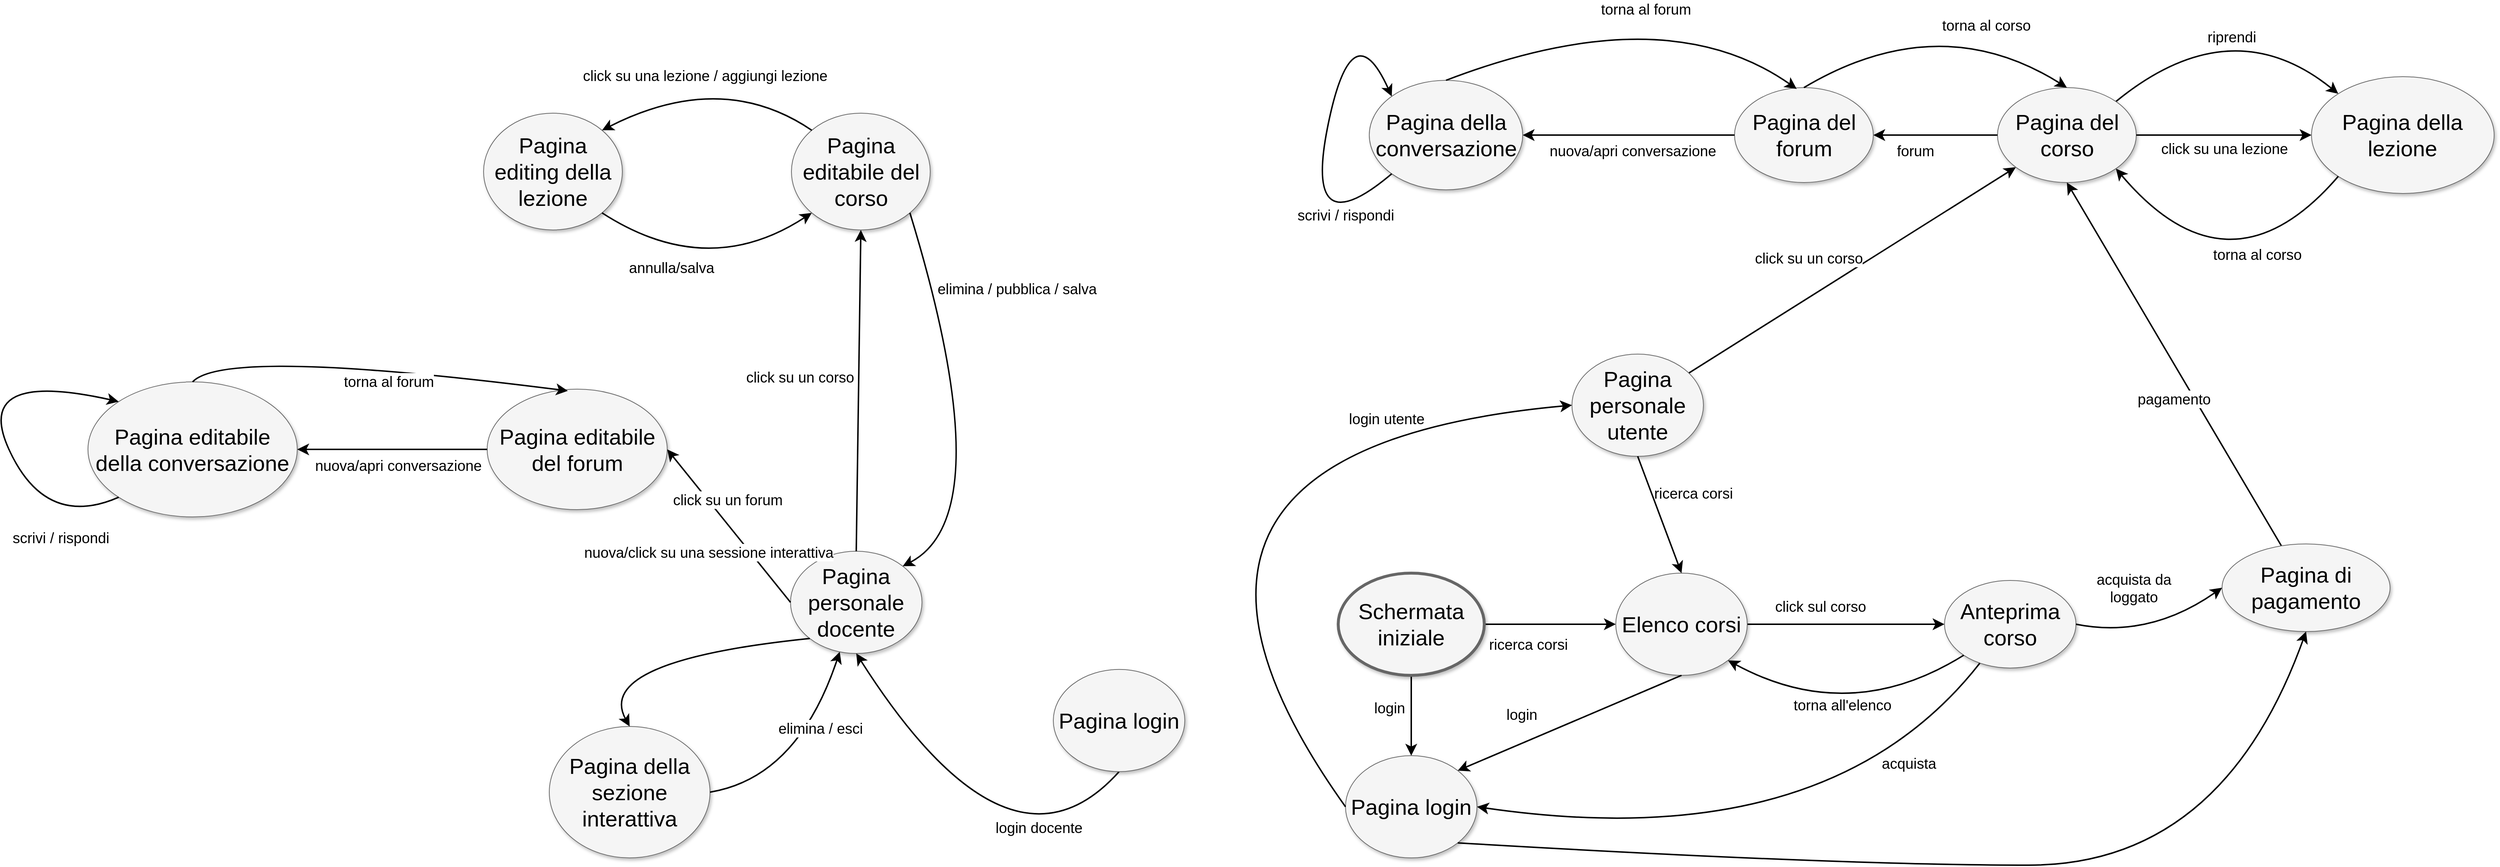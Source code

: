 <mxfile version="15.7.3" type="github">
  <diagram name="Page-1" id="ff44883e-f642-bcb2-894b-16b3d25a3f0b">
    <mxGraphModel dx="4309.5" dy="1148" grid="1" gridSize="10" guides="1" tooltips="1" connect="1" arrows="1" fold="1" page="1" pageScale="1.5" pageWidth="1169" pageHeight="826" background="none" math="0" shadow="0">
      <root>
        <mxCell id="0" style=";html=1;" />
        <mxCell id="1" style=";html=1;" parent="0" />
        <mxCell id="f0bcc99304e6f5a-9" style="edgeStyle=none;curved=1;html=1;startSize=10;endArrow=classic;endFill=1;endSize=10;strokeColor=#000000;strokeWidth=2;fontSize=12;entryX=0.5;entryY=0;entryDx=0;entryDy=0;" parent="1" source="f0bcc99304e6f5a-1" target="XKLOmq4zOArzT65DI4HL-18" edge="1">
          <mxGeometry relative="1" as="geometry">
            <mxPoint x="250" y="1050" as="targetPoint" />
          </mxGeometry>
        </mxCell>
        <mxCell id="f0bcc99304e6f5a-18" value="login" style="text;html=1;resizable=0;points=[];align=center;verticalAlign=middle;labelBackgroundColor=none;fontSize=20;" parent="f0bcc99304e6f5a-9" vertex="1" connectable="0">
          <mxGeometry x="0.255" y="-5" relative="1" as="geometry">
            <mxPoint x="-25" y="-25" as="offset" />
          </mxGeometry>
        </mxCell>
        <mxCell id="f0bcc99304e6f5a-16" style="edgeStyle=none;curved=1;html=1;startSize=10;endFill=1;endSize=10;strokeWidth=2;fontSize=12;" parent="1" source="f0bcc99304e6f5a-1" target="f0bcc99304e6f5a-3" edge="1">
          <mxGeometry relative="1" as="geometry" />
        </mxCell>
        <mxCell id="f0bcc99304e6f5a-19" value="ricerca corsi" style="text;html=1;resizable=0;points=[];align=center;verticalAlign=middle;labelBackgroundColor=#ffffff;fontSize=20;" parent="f0bcc99304e6f5a-16" vertex="1" connectable="0">
          <mxGeometry x="-0.074" y="-2" relative="1" as="geometry">
            <mxPoint x="-24" y="25" as="offset" />
          </mxGeometry>
        </mxCell>
        <mxCell id="f0bcc99304e6f5a-1" value="Schermata iniziale" style="ellipse;whiteSpace=wrap;html=1;rounded=0;shadow=1;strokeColor=#666666;strokeWidth=4;fontSize=30;align=center;fillColor=#f5f5f5;" parent="1" vertex="1">
          <mxGeometry x="150" y="810" width="200" height="140" as="geometry" />
        </mxCell>
        <mxCell id="f0bcc99304e6f5a-10" style="edgeStyle=none;curved=1;html=1;startSize=10;endFill=1;endSize=10;strokeWidth=2;fontSize=12;entryX=0.5;entryY=1;entryDx=0;entryDy=0;" parent="1" source="f0bcc99304e6f5a-6" target="f0bcc99304e6f5a-5" edge="1">
          <mxGeometry relative="1" as="geometry" />
        </mxCell>
        <mxCell id="f0bcc99304e6f5a-20" value="pagamento" style="text;html=1;resizable=0;points=[];align=center;verticalAlign=middle;labelBackgroundColor=#ffffff;fontSize=20;" parent="f0bcc99304e6f5a-10" vertex="1" connectable="0">
          <mxGeometry x="0.154" relative="1" as="geometry">
            <mxPoint x="22" y="85" as="offset" />
          </mxGeometry>
        </mxCell>
        <mxCell id="f0bcc99304e6f5a-11" style="edgeStyle=none;curved=1;html=1;startSize=10;endFill=1;endSize=10;strokeWidth=2;fontSize=12;" parent="1" source="f0bcc99304e6f5a-2" target="f0bcc99304e6f5a-5" edge="1">
          <mxGeometry relative="1" as="geometry" />
        </mxCell>
        <mxCell id="f0bcc99304e6f5a-24" value="click su un corso" style="text;html=1;resizable=0;points=[];align=center;verticalAlign=middle;labelBackgroundColor=#ffffff;fontSize=20;" parent="f0bcc99304e6f5a-11" vertex="1" connectable="0">
          <mxGeometry x="0.167" y="-3" relative="1" as="geometry">
            <mxPoint x="-99" y="4" as="offset" />
          </mxGeometry>
        </mxCell>
        <mxCell id="f0bcc99304e6f5a-2" value="&lt;div&gt;Pagina personale&lt;/div&gt;&lt;div&gt;utente&lt;br&gt;&lt;/div&gt;" style="ellipse;whiteSpace=wrap;html=1;rounded=0;shadow=1;strokeColor=#666666;strokeWidth=1;fontSize=30;align=center;fillColor=#f5f5f5;" parent="1" vertex="1">
          <mxGeometry x="470" y="510" width="180" height="140" as="geometry" />
        </mxCell>
        <mxCell id="f0bcc99304e6f5a-17" style="edgeStyle=none;curved=1;html=1;startSize=10;endFill=1;endSize=10;strokeWidth=2;fontSize=12;" parent="1" source="f0bcc99304e6f5a-3" target="f0bcc99304e6f5a-4" edge="1">
          <mxGeometry relative="1" as="geometry" />
        </mxCell>
        <mxCell id="f0bcc99304e6f5a-27" value="click sul corso" style="text;html=1;resizable=0;points=[];align=center;verticalAlign=middle;labelBackgroundColor=#ffffff;fontSize=20;" parent="f0bcc99304e6f5a-17" vertex="1" connectable="0">
          <mxGeometry x="-0.132" y="-6" relative="1" as="geometry">
            <mxPoint x="-17" y="-31" as="offset" />
          </mxGeometry>
        </mxCell>
        <mxCell id="f0bcc99304e6f5a-3" value="Elenco corsi" style="ellipse;whiteSpace=wrap;html=1;rounded=0;shadow=1;strokeColor=#666666;strokeWidth=1;fontSize=30;align=center;fillColor=#f5f5f5;" parent="1" vertex="1">
          <mxGeometry x="530" y="810" width="180" height="140" as="geometry" />
        </mxCell>
        <mxCell id="f0bcc99304e6f5a-4" value="Anteprima corso" style="ellipse;whiteSpace=wrap;html=1;rounded=0;shadow=1;strokeColor=#666666;strokeWidth=1;fontSize=30;align=center;fillColor=#f5f5f5;" parent="1" vertex="1">
          <mxGeometry x="980" y="820" width="180" height="120" as="geometry" />
        </mxCell>
        <mxCell id="f0bcc99304e6f5a-12" style="edgeStyle=none;curved=1;html=1;startSize=10;endFill=1;endSize=10;strokeWidth=2;fontSize=12;entryX=0;entryY=0;entryDx=0;entryDy=0;exitX=1;exitY=0;exitDx=0;exitDy=0;" parent="1" source="f0bcc99304e6f5a-5" target="XKLOmq4zOArzT65DI4HL-6" edge="1">
          <mxGeometry relative="1" as="geometry">
            <mxPoint x="1512.47" y="210" as="targetPoint" />
            <Array as="points">
              <mxPoint x="1372.47" y="35" />
            </Array>
          </mxGeometry>
        </mxCell>
        <mxCell id="f0bcc99304e6f5a-25" value="riprendi" style="text;html=1;resizable=0;points=[];align=center;verticalAlign=middle;labelBackgroundColor=#ffffff;fontSize=20;" parent="f0bcc99304e6f5a-12" vertex="1" connectable="0">
          <mxGeometry x="-0.073" y="-5" relative="1" as="geometry">
            <mxPoint x="14" y="22" as="offset" />
          </mxGeometry>
        </mxCell>
        <mxCell id="f0bcc99304e6f5a-5" value="Pagina del corso" style="ellipse;whiteSpace=wrap;html=1;rounded=0;shadow=1;strokeColor=#666666;strokeWidth=1;fontSize=30;align=center;fillColor=#f5f5f5;" parent="1" vertex="1">
          <mxGeometry x="1052.56" y="145" width="190" height="130" as="geometry" />
        </mxCell>
        <mxCell id="f0bcc99304e6f5a-14" style="edgeStyle=none;curved=1;html=1;startSize=10;endFill=1;endSize=10;strokeWidth=2;fontSize=12;entryX=1;entryY=0.5;entryDx=0;entryDy=0;" parent="1" source="f0bcc99304e6f5a-4" target="XKLOmq4zOArzT65DI4HL-18" edge="1">
          <mxGeometry relative="1" as="geometry">
            <Array as="points">
              <mxPoint x="820" y="1200" />
            </Array>
          </mxGeometry>
        </mxCell>
        <mxCell id="f0bcc99304e6f5a-22" value="acquista" style="text;html=1;resizable=0;points=[];align=center;verticalAlign=middle;labelBackgroundColor=#ffffff;fontSize=20;" parent="f0bcc99304e6f5a-14" vertex="1" connectable="0">
          <mxGeometry x="-0.349" y="-1" relative="1" as="geometry">
            <mxPoint x="68" y="-74" as="offset" />
          </mxGeometry>
        </mxCell>
        <mxCell id="f0bcc99304e6f5a-6" value="Pagina di pagamento" style="ellipse;whiteSpace=wrap;html=1;rounded=0;shadow=1;strokeColor=#666666;strokeWidth=1;fontSize=30;align=center;fillColor=#f5f5f5;" parent="1" vertex="1">
          <mxGeometry x="1360" y="770" width="230" height="120" as="geometry" />
        </mxCell>
        <mxCell id="XKLOmq4zOArzT65DI4HL-4" style="edgeStyle=none;curved=1;html=1;startSize=10;endFill=1;endSize=10;strokeWidth=2;fontSize=12;exitX=1;exitY=0.5;exitDx=0;exitDy=0;entryX=0;entryY=0.5;entryDx=0;entryDy=0;" parent="1" source="f0bcc99304e6f5a-5" target="XKLOmq4zOArzT65DI4HL-6" edge="1">
          <mxGeometry relative="1" as="geometry">
            <mxPoint x="1132.47" y="370" as="sourcePoint" />
            <mxPoint x="1362.47" y="525" as="targetPoint" />
          </mxGeometry>
        </mxCell>
        <mxCell id="XKLOmq4zOArzT65DI4HL-5" value="click su una lezione" style="text;html=1;resizable=0;points=[];align=center;verticalAlign=middle;labelBackgroundColor=#ffffff;fontSize=20;" parent="XKLOmq4zOArzT65DI4HL-4" vertex="1" connectable="0">
          <mxGeometry x="-0.073" y="-5" relative="1" as="geometry">
            <mxPoint x="9" y="13" as="offset" />
          </mxGeometry>
        </mxCell>
        <mxCell id="XKLOmq4zOArzT65DI4HL-7" style="edgeStyle=none;curved=1;html=1;startSize=10;endFill=1;endSize=10;strokeWidth=2;fontSize=12;exitX=0.5;exitY=1;exitDx=0;exitDy=0;entryX=0.5;entryY=0;entryDx=0;entryDy=0;" parent="1" source="f0bcc99304e6f5a-2" target="f0bcc99304e6f5a-3" edge="1">
          <mxGeometry relative="1" as="geometry">
            <mxPoint x="856.291" y="636.82" as="sourcePoint" />
            <mxPoint x="1176.189" y="785.669" as="targetPoint" />
          </mxGeometry>
        </mxCell>
        <mxCell id="XKLOmq4zOArzT65DI4HL-6" value="Pagina della lezione" style="ellipse;whiteSpace=wrap;html=1;rounded=0;shadow=1;strokeColor=#666666;strokeWidth=1;fontSize=30;align=center;fillColor=#f5f5f5;" parent="1" vertex="1">
          <mxGeometry x="1482.47" y="130" width="250" height="160" as="geometry" />
        </mxCell>
        <mxCell id="XKLOmq4zOArzT65DI4HL-10" value="ricerca corsi" style="text;html=1;resizable=0;points=[];align=center;verticalAlign=middle;labelBackgroundColor=none;fontSize=20;rotation=0;" parent="1" vertex="1" connectable="0">
          <mxGeometry x="649.996" y="710.002" as="geometry">
            <mxPoint x="-14" y="-10" as="offset" />
          </mxGeometry>
        </mxCell>
        <mxCell id="XKLOmq4zOArzT65DI4HL-13" style="edgeStyle=none;curved=1;html=1;startSize=10;endFill=1;endSize=10;strokeWidth=2;fontSize=12;exitX=0;exitY=1;exitDx=0;exitDy=0;entryX=1;entryY=1;entryDx=0;entryDy=0;" parent="1" source="XKLOmq4zOArzT65DI4HL-6" target="f0bcc99304e6f5a-5" edge="1">
          <mxGeometry relative="1" as="geometry">
            <mxPoint x="882.203" y="280.881" as="sourcePoint" />
            <mxPoint x="956.775" y="373.27" as="targetPoint" />
            <Array as="points">
              <mxPoint x="1370" y="440" />
            </Array>
          </mxGeometry>
        </mxCell>
        <mxCell id="XKLOmq4zOArzT65DI4HL-14" value="torna al corso" style="text;html=1;resizable=0;points=[];align=center;verticalAlign=middle;labelBackgroundColor=#ffffff;fontSize=20;" parent="XKLOmq4zOArzT65DI4HL-13" vertex="1" connectable="0">
          <mxGeometry x="-0.073" y="-5" relative="1" as="geometry">
            <mxPoint x="34" y="-55" as="offset" />
          </mxGeometry>
        </mxCell>
        <mxCell id="XKLOmq4zOArzT65DI4HL-16" style="edgeStyle=none;curved=1;html=1;startSize=10;endFill=1;endSize=10;strokeWidth=2;fontSize=12;exitX=0;exitY=1;exitDx=0;exitDy=0;entryX=1;entryY=1;entryDx=0;entryDy=0;" parent="1" source="f0bcc99304e6f5a-4" target="f0bcc99304e6f5a-3" edge="1">
          <mxGeometry relative="1" as="geometry">
            <mxPoint x="720.0" y="890" as="sourcePoint" />
            <mxPoint x="990.0" y="890" as="targetPoint" />
            <Array as="points">
              <mxPoint x="850" y="1020" />
            </Array>
          </mxGeometry>
        </mxCell>
        <mxCell id="XKLOmq4zOArzT65DI4HL-17" value="torna all&#39;elenco" style="text;html=1;resizable=0;points=[];align=center;verticalAlign=middle;labelBackgroundColor=#ffffff;fontSize=20;" parent="XKLOmq4zOArzT65DI4HL-16" vertex="1" connectable="0">
          <mxGeometry x="-0.132" y="-6" relative="1" as="geometry">
            <mxPoint x="-26" y="-13" as="offset" />
          </mxGeometry>
        </mxCell>
        <mxCell id="XKLOmq4zOArzT65DI4HL-18" value="Pagina login" style="ellipse;whiteSpace=wrap;html=1;rounded=0;shadow=1;strokeColor=#666666;strokeWidth=1;fontSize=30;align=center;fillColor=#f5f5f5;" parent="1" vertex="1">
          <mxGeometry x="160" y="1060" width="180" height="140" as="geometry" />
        </mxCell>
        <mxCell id="XKLOmq4zOArzT65DI4HL-21" style="edgeStyle=none;curved=1;html=1;startSize=10;endArrow=classic;endFill=1;endSize=10;strokeColor=#000000;strokeWidth=2;fontSize=12;entryX=0;entryY=0.5;entryDx=0;entryDy=0;exitX=0;exitY=0.5;exitDx=0;exitDy=0;" parent="1" source="XKLOmq4zOArzT65DI4HL-18" target="f0bcc99304e6f5a-2" edge="1">
          <mxGeometry relative="1" as="geometry">
            <mxPoint x="260" y="960" as="sourcePoint" />
            <mxPoint x="260" y="1070" as="targetPoint" />
            <Array as="points">
              <mxPoint x="-190" y="640" />
            </Array>
          </mxGeometry>
        </mxCell>
        <mxCell id="XKLOmq4zOArzT65DI4HL-23" style="edgeStyle=none;curved=1;html=1;startSize=10;endFill=1;endSize=10;strokeWidth=2;fontSize=12;entryX=0.5;entryY=1;entryDx=0;entryDy=0;exitX=1;exitY=1;exitDx=0;exitDy=0;" parent="1" source="XKLOmq4zOArzT65DI4HL-18" target="f0bcc99304e6f5a-6" edge="1">
          <mxGeometry relative="1" as="geometry">
            <mxPoint x="350.0" y="1140" as="sourcePoint" />
            <mxPoint x="1038.426" y="943.215" as="targetPoint" />
            <Array as="points">
              <mxPoint x="830" y="1210" />
              <mxPoint x="1360" y="1210" />
            </Array>
          </mxGeometry>
        </mxCell>
        <mxCell id="XKLOmq4zOArzT65DI4HL-25" style="edgeStyle=none;curved=1;html=1;startSize=10;endFill=1;endSize=10;strokeWidth=2;fontSize=12;exitX=0;exitY=0.5;exitDx=0;exitDy=0;entryX=1;entryY=0.5;entryDx=0;entryDy=0;" parent="1" source="f0bcc99304e6f5a-5" target="XKLOmq4zOArzT65DI4HL-27" edge="1">
          <mxGeometry relative="1" as="geometry">
            <mxPoint x="955.158" y="513.337" as="sourcePoint" />
            <mxPoint x="962.56" y="95" as="targetPoint" />
          </mxGeometry>
        </mxCell>
        <mxCell id="XKLOmq4zOArzT65DI4HL-26" value="&lt;div&gt;forum&lt;/div&gt;" style="text;html=1;resizable=0;points=[];align=center;verticalAlign=middle;labelBackgroundColor=#ffffff;fontSize=20;" parent="XKLOmq4zOArzT65DI4HL-25" vertex="1" connectable="0">
          <mxGeometry x="0.167" y="-3" relative="1" as="geometry">
            <mxPoint x="-14" y="24" as="offset" />
          </mxGeometry>
        </mxCell>
        <mxCell id="XKLOmq4zOArzT65DI4HL-27" value="Pagina del forum" style="ellipse;whiteSpace=wrap;html=1;rounded=0;shadow=1;strokeColor=#666666;strokeWidth=1;fontSize=30;align=center;fillColor=#f5f5f5;" parent="1" vertex="1">
          <mxGeometry x="692.56" y="145" width="190" height="130" as="geometry" />
        </mxCell>
        <mxCell id="XKLOmq4zOArzT65DI4HL-30" style="edgeStyle=none;curved=1;html=1;startSize=10;endFill=1;endSize=10;strokeWidth=2;fontSize=12;entryX=0.5;entryY=0;entryDx=0;entryDy=0;exitX=0.5;exitY=0;exitDx=0;exitDy=0;" parent="1" source="XKLOmq4zOArzT65DI4HL-27" target="f0bcc99304e6f5a-5" edge="1">
          <mxGeometry relative="1" as="geometry">
            <mxPoint x="732.56" y="145" as="sourcePoint" />
            <mxPoint x="1112.56" y="95" as="targetPoint" />
            <Array as="points">
              <mxPoint x="972.56" y="35" />
            </Array>
          </mxGeometry>
        </mxCell>
        <mxCell id="XKLOmq4zOArzT65DI4HL-31" value="torna al corso" style="text;html=1;resizable=0;points=[];align=center;verticalAlign=middle;labelBackgroundColor=#ffffff;fontSize=20;" parent="XKLOmq4zOArzT65DI4HL-30" vertex="1" connectable="0">
          <mxGeometry x="0.167" y="-3" relative="1" as="geometry">
            <mxPoint x="40" y="5" as="offset" />
          </mxGeometry>
        </mxCell>
        <mxCell id="XKLOmq4zOArzT65DI4HL-32" value="Pagina della conversazione" style="ellipse;whiteSpace=wrap;html=1;rounded=0;shadow=1;strokeColor=#666666;strokeWidth=1;fontSize=30;align=center;fillColor=#f5f5f5;" parent="1" vertex="1">
          <mxGeometry x="192.56" y="135" width="210" height="150" as="geometry" />
        </mxCell>
        <mxCell id="XKLOmq4zOArzT65DI4HL-33" style="edgeStyle=none;curved=1;html=1;startSize=10;endFill=1;endSize=10;strokeWidth=2;fontSize=12;exitX=0;exitY=0.5;exitDx=0;exitDy=0;" parent="1" source="XKLOmq4zOArzT65DI4HL-27" target="XKLOmq4zOArzT65DI4HL-32" edge="1">
          <mxGeometry relative="1" as="geometry">
            <mxPoint x="1062.56" y="220" as="sourcePoint" />
            <mxPoint x="892.56" y="220" as="targetPoint" />
          </mxGeometry>
        </mxCell>
        <mxCell id="XKLOmq4zOArzT65DI4HL-34" value="nuova/apri conversazione" style="text;html=1;resizable=0;points=[];align=center;verticalAlign=middle;labelBackgroundColor=#ffffff;fontSize=20;" parent="XKLOmq4zOArzT65DI4HL-33" vertex="1" connectable="0">
          <mxGeometry x="0.167" y="-3" relative="1" as="geometry">
            <mxPoint x="29" y="24" as="offset" />
          </mxGeometry>
        </mxCell>
        <mxCell id="XKLOmq4zOArzT65DI4HL-35" style="edgeStyle=none;curved=1;html=1;startSize=10;endFill=1;endSize=10;strokeWidth=2;fontSize=12;entryX=0.448;entryY=0.014;entryDx=0;entryDy=0;exitX=0.5;exitY=0;exitDx=0;exitDy=0;entryPerimeter=0;" parent="1" source="XKLOmq4zOArzT65DI4HL-32" target="XKLOmq4zOArzT65DI4HL-27" edge="1">
          <mxGeometry relative="1" as="geometry">
            <mxPoint x="412.56" y="130" as="sourcePoint" />
            <mxPoint x="772.56" y="130" as="targetPoint" />
            <Array as="points">
              <mxPoint x="597.56" y="20" />
            </Array>
          </mxGeometry>
        </mxCell>
        <mxCell id="XKLOmq4zOArzT65DI4HL-36" value="torna al forum" style="text;html=1;resizable=0;points=[];align=center;verticalAlign=middle;labelBackgroundColor=#ffffff;fontSize=20;" parent="XKLOmq4zOArzT65DI4HL-35" vertex="1" connectable="0">
          <mxGeometry x="0.167" y="-3" relative="1" as="geometry">
            <mxPoint x="-23" y="12" as="offset" />
          </mxGeometry>
        </mxCell>
        <mxCell id="XKLOmq4zOArzT65DI4HL-37" style="edgeStyle=none;curved=1;html=1;startSize=10;endFill=1;endSize=10;strokeWidth=2;fontSize=12;entryX=0;entryY=0;entryDx=0;entryDy=0;exitX=0;exitY=1;exitDx=0;exitDy=0;" parent="1" source="XKLOmq4zOArzT65DI4HL-32" target="XKLOmq4zOArzT65DI4HL-32" edge="1">
          <mxGeometry relative="1" as="geometry">
            <mxPoint x="-16.94" y="145" as="sourcePoint" />
            <mxPoint x="343.06" y="145" as="targetPoint" />
            <Array as="points">
              <mxPoint x="102.56" y="365" />
              <mxPoint x="168.06" y="35" />
            </Array>
          </mxGeometry>
        </mxCell>
        <mxCell id="XKLOmq4zOArzT65DI4HL-38" value="scrivi / rispondi" style="text;html=1;resizable=0;points=[];align=center;verticalAlign=middle;labelBackgroundColor=#ffffff;fontSize=20;" parent="XKLOmq4zOArzT65DI4HL-37" vertex="1" connectable="0">
          <mxGeometry x="0.167" y="-3" relative="1" as="geometry">
            <mxPoint x="14" y="158" as="offset" />
          </mxGeometry>
        </mxCell>
        <mxCell id="XKLOmq4zOArzT65DI4HL-39" style="edgeStyle=none;curved=1;html=1;startSize=10;endArrow=classic;endFill=1;endSize=10;strokeColor=#000000;strokeWidth=2;fontSize=12;entryX=1;entryY=0;entryDx=0;entryDy=0;exitX=0.5;exitY=1;exitDx=0;exitDy=0;" parent="1" source="f0bcc99304e6f5a-3" target="XKLOmq4zOArzT65DI4HL-18" edge="1">
          <mxGeometry relative="1" as="geometry">
            <mxPoint x="260" y="960" as="sourcePoint" />
            <mxPoint x="260" y="1070" as="targetPoint" />
          </mxGeometry>
        </mxCell>
        <mxCell id="XKLOmq4zOArzT65DI4HL-40" value="login" style="text;html=1;resizable=0;points=[];align=center;verticalAlign=middle;labelBackgroundColor=none;fontSize=20;" parent="XKLOmq4zOArzT65DI4HL-39" vertex="1" connectable="0">
          <mxGeometry x="0.255" y="-5" relative="1" as="geometry">
            <mxPoint x="-25" y="-25" as="offset" />
          </mxGeometry>
        </mxCell>
        <mxCell id="XKLOmq4zOArzT65DI4HL-42" value="login utente" style="text;html=1;resizable=0;points=[];align=center;verticalAlign=middle;labelBackgroundColor=none;fontSize=20;" parent="1" vertex="1" connectable="0">
          <mxGeometry x="1299.999" y="1089.996" as="geometry">
            <mxPoint x="-1084" y="-492" as="offset" />
          </mxGeometry>
        </mxCell>
        <mxCell id="XKLOmq4zOArzT65DI4HL-43" value="&lt;div&gt;Pagina personale&lt;/div&gt;&lt;div&gt;docente&lt;br&gt;&lt;/div&gt;" style="ellipse;whiteSpace=wrap;html=1;rounded=0;shadow=1;strokeColor=#666666;strokeWidth=1;fontSize=30;align=center;fillColor=#f5f5f5;" parent="1" vertex="1">
          <mxGeometry x="-599.79" y="780" width="180" height="140" as="geometry" />
        </mxCell>
        <mxCell id="XKLOmq4zOArzT65DI4HL-44" style="edgeStyle=none;curved=1;html=1;startSize=10;endArrow=classic;endFill=1;endSize=10;strokeColor=#000000;strokeWidth=2;fontSize=12;entryX=0.5;entryY=1;entryDx=0;entryDy=0;exitX=0.5;exitY=1;exitDx=0;exitDy=0;" parent="1" source="SMEwIFwjMT2PPBCmV9hq-3" target="XKLOmq4zOArzT65DI4HL-43" edge="1">
          <mxGeometry relative="1" as="geometry">
            <mxPoint x="-800" y="1270" as="sourcePoint" />
            <mxPoint x="-490" y="720" as="targetPoint" />
            <Array as="points">
              <mxPoint x="-300" y="1250" />
            </Array>
          </mxGeometry>
        </mxCell>
        <mxCell id="XKLOmq4zOArzT65DI4HL-46" value="login docente" style="text;html=1;resizable=0;points=[];align=center;verticalAlign=middle;labelBackgroundColor=#ffffff;fontSize=20;" parent="1" vertex="1" connectable="0">
          <mxGeometry x="-250" y="1160" as="geometry">
            <mxPoint x="-10" y="-2" as="offset" />
          </mxGeometry>
        </mxCell>
        <mxCell id="XKLOmq4zOArzT65DI4HL-48" value="Pagina editabile del corso" style="ellipse;whiteSpace=wrap;html=1;rounded=0;shadow=1;strokeColor=#666666;strokeWidth=1;fontSize=30;align=center;fillColor=#f5f5f5;" parent="1" vertex="1">
          <mxGeometry x="-598.5" y="180" width="190" height="160" as="geometry" />
        </mxCell>
        <mxCell id="XKLOmq4zOArzT65DI4HL-49" style="edgeStyle=none;curved=1;html=1;startSize=10;endFill=1;endSize=10;strokeWidth=2;fontSize=12;entryX=0.5;entryY=1;entryDx=0;entryDy=0;exitX=0.5;exitY=0;exitDx=0;exitDy=0;" parent="1" source="XKLOmq4zOArzT65DI4HL-43" target="XKLOmq4zOArzT65DI4HL-48" edge="1">
          <mxGeometry relative="1" as="geometry">
            <mxPoint x="-579.79" y="480" as="sourcePoint" />
            <mxPoint x="-399.79" y="480" as="targetPoint" />
            <Array as="points" />
          </mxGeometry>
        </mxCell>
        <mxCell id="XKLOmq4zOArzT65DI4HL-50" value="click su un corso" style="text;html=1;resizable=0;points=[];align=center;verticalAlign=middle;labelBackgroundColor=#ffffff;fontSize=20;" parent="XKLOmq4zOArzT65DI4HL-49" vertex="1" connectable="0">
          <mxGeometry x="-0.074" y="-2" relative="1" as="geometry">
            <mxPoint x="-82" y="-36" as="offset" />
          </mxGeometry>
        </mxCell>
        <mxCell id="XKLOmq4zOArzT65DI4HL-51" value="Pagina editing della lezione" style="ellipse;whiteSpace=wrap;html=1;rounded=0;shadow=1;strokeColor=#666666;strokeWidth=1;fontSize=30;align=center;fillColor=#f5f5f5;" parent="1" vertex="1">
          <mxGeometry x="-1020" y="180" width="190" height="160" as="geometry" />
        </mxCell>
        <mxCell id="XKLOmq4zOArzT65DI4HL-52" style="edgeStyle=none;curved=1;html=1;startSize=10;endFill=1;endSize=10;strokeWidth=2;fontSize=12;entryX=1;entryY=0;entryDx=0;entryDy=0;exitX=0;exitY=0;exitDx=0;exitDy=0;" parent="1" source="XKLOmq4zOArzT65DI4HL-48" target="XKLOmq4zOArzT65DI4HL-51" edge="1">
          <mxGeometry relative="1" as="geometry">
            <mxPoint x="-873.5" y="600" as="sourcePoint" />
            <mxPoint x="-873.5" y="440" as="targetPoint" />
            <Array as="points">
              <mxPoint x="-693.5" y="120" />
            </Array>
          </mxGeometry>
        </mxCell>
        <mxCell id="XKLOmq4zOArzT65DI4HL-53" value="click su una lezione / aggiungi lezione" style="text;html=1;resizable=0;points=[];align=center;verticalAlign=middle;labelBackgroundColor=#ffffff;fontSize=20;" parent="XKLOmq4zOArzT65DI4HL-52" vertex="1" connectable="0">
          <mxGeometry x="-0.074" y="-2" relative="1" as="geometry">
            <mxPoint x="-18" y="7" as="offset" />
          </mxGeometry>
        </mxCell>
        <mxCell id="XKLOmq4zOArzT65DI4HL-54" style="edgeStyle=none;curved=1;html=1;startSize=10;endFill=1;endSize=10;strokeWidth=2;fontSize=12;entryX=0;entryY=1;entryDx=0;entryDy=0;exitX=1;exitY=1;exitDx=0;exitDy=0;" parent="1" source="XKLOmq4zOArzT65DI4HL-51" target="XKLOmq4zOArzT65DI4HL-48" edge="1">
          <mxGeometry relative="1" as="geometry">
            <mxPoint x="-483.5" y="520" as="sourcePoint" />
            <mxPoint x="-483.5" y="360" as="targetPoint" />
            <Array as="points">
              <mxPoint x="-713.5" y="410" />
            </Array>
          </mxGeometry>
        </mxCell>
        <mxCell id="XKLOmq4zOArzT65DI4HL-55" value="annulla/salva" style="text;html=1;resizable=0;points=[];align=center;verticalAlign=middle;labelBackgroundColor=#ffffff;fontSize=20;" parent="XKLOmq4zOArzT65DI4HL-54" vertex="1" connectable="0">
          <mxGeometry x="-0.074" y="-2" relative="1" as="geometry">
            <mxPoint x="-37" y="-14" as="offset" />
          </mxGeometry>
        </mxCell>
        <mxCell id="XKLOmq4zOArzT65DI4HL-56" style="edgeStyle=none;curved=1;html=1;startSize=10;endFill=1;endSize=10;strokeWidth=2;fontSize=12;entryX=1;entryY=0;entryDx=0;entryDy=0;exitX=1;exitY=1;exitDx=0;exitDy=0;" parent="1" source="XKLOmq4zOArzT65DI4HL-48" target="XKLOmq4zOArzT65DI4HL-43" edge="1">
          <mxGeometry relative="1" as="geometry">
            <mxPoint x="-499.79" y="790" as="sourcePoint" />
            <mxPoint x="-499.79" y="630" as="targetPoint" />
            <Array as="points">
              <mxPoint x="-309.79" y="730" />
            </Array>
          </mxGeometry>
        </mxCell>
        <mxCell id="XKLOmq4zOArzT65DI4HL-57" value="elimina / pubblica / salva" style="text;html=1;resizable=0;points=[];align=center;verticalAlign=middle;labelBackgroundColor=#ffffff;fontSize=20;" parent="XKLOmq4zOArzT65DI4HL-56" vertex="1" connectable="0">
          <mxGeometry x="-0.074" y="-2" relative="1" as="geometry">
            <mxPoint x="69" y="-157" as="offset" />
          </mxGeometry>
        </mxCell>
        <mxCell id="XKLOmq4zOArzT65DI4HL-58" value="Pagina editabile del forum" style="ellipse;whiteSpace=wrap;html=1;rounded=0;shadow=1;strokeColor=#666666;strokeWidth=1;fontSize=30;align=center;fillColor=#f5f5f5;" parent="1" vertex="1">
          <mxGeometry x="-1015.07" y="558.06" width="246.5" height="165" as="geometry" />
        </mxCell>
        <mxCell id="XKLOmq4zOArzT65DI4HL-59" value="Pagina editabile della conversazione" style="ellipse;whiteSpace=wrap;html=1;rounded=0;shadow=1;strokeColor=#666666;strokeWidth=1;fontSize=30;align=center;fillColor=#f5f5f5;" parent="1" vertex="1">
          <mxGeometry x="-1561.57" y="548.06" width="286.5" height="185" as="geometry" />
        </mxCell>
        <mxCell id="XKLOmq4zOArzT65DI4HL-60" style="edgeStyle=none;curved=1;html=1;startSize=10;endFill=1;endSize=10;strokeWidth=2;fontSize=12;exitX=0;exitY=0.5;exitDx=0;exitDy=0;" parent="1" source="XKLOmq4zOArzT65DI4HL-58" target="XKLOmq4zOArzT65DI4HL-59" edge="1">
          <mxGeometry relative="1" as="geometry">
            <mxPoint x="-691.57" y="633.06" as="sourcePoint" />
            <mxPoint x="-861.57" y="633.06" as="targetPoint" />
          </mxGeometry>
        </mxCell>
        <mxCell id="XKLOmq4zOArzT65DI4HL-61" value="nuova/apri conversazione" style="text;html=1;resizable=0;points=[];align=center;verticalAlign=middle;labelBackgroundColor=#ffffff;fontSize=20;" parent="XKLOmq4zOArzT65DI4HL-60" vertex="1" connectable="0">
          <mxGeometry x="0.167" y="-3" relative="1" as="geometry">
            <mxPoint x="29" y="24" as="offset" />
          </mxGeometry>
        </mxCell>
        <mxCell id="XKLOmq4zOArzT65DI4HL-62" style="edgeStyle=none;curved=1;html=1;startSize=10;endFill=1;endSize=10;strokeWidth=2;fontSize=12;entryX=0.448;entryY=0.014;entryDx=0;entryDy=0;exitX=0.5;exitY=0;exitDx=0;exitDy=0;entryPerimeter=0;" parent="1" source="XKLOmq4zOArzT65DI4HL-59" target="XKLOmq4zOArzT65DI4HL-58" edge="1">
          <mxGeometry relative="1" as="geometry">
            <mxPoint x="-1559.65" y="610.46" as="sourcePoint" />
            <mxPoint x="-1199.65" y="610.46" as="targetPoint" />
            <Array as="points">
              <mxPoint x="-1374.65" y="500.46" />
            </Array>
          </mxGeometry>
        </mxCell>
        <mxCell id="XKLOmq4zOArzT65DI4HL-63" value="torna al forum" style="text;html=1;resizable=0;points=[];align=center;verticalAlign=middle;labelBackgroundColor=#ffffff;fontSize=20;" parent="XKLOmq4zOArzT65DI4HL-62" vertex="1" connectable="0">
          <mxGeometry x="0.167" y="-3" relative="1" as="geometry">
            <mxPoint x="-23" y="12" as="offset" />
          </mxGeometry>
        </mxCell>
        <mxCell id="XKLOmq4zOArzT65DI4HL-64" style="edgeStyle=none;curved=1;html=1;startSize=10;endFill=1;endSize=10;strokeWidth=2;fontSize=12;entryX=0;entryY=0;entryDx=0;entryDy=0;exitX=0;exitY=1;exitDx=0;exitDy=0;" parent="1" source="XKLOmq4zOArzT65DI4HL-59" target="XKLOmq4zOArzT65DI4HL-59" edge="1">
          <mxGeometry relative="1" as="geometry">
            <mxPoint x="-2150.58" y="766.93" as="sourcePoint" />
            <mxPoint x="-1790.58" y="766.93" as="targetPoint" />
            <Array as="points">
              <mxPoint x="-1620" y="750" />
              <mxPoint x="-1720" y="530" />
            </Array>
          </mxGeometry>
        </mxCell>
        <mxCell id="XKLOmq4zOArzT65DI4HL-65" value="scrivi / rispondi" style="text;html=1;resizable=0;points=[];align=center;verticalAlign=middle;labelBackgroundColor=#ffffff;fontSize=20;" parent="XKLOmq4zOArzT65DI4HL-64" vertex="1" connectable="0">
          <mxGeometry x="0.167" y="-3" relative="1" as="geometry">
            <mxPoint x="107" y="208" as="offset" />
          </mxGeometry>
        </mxCell>
        <mxCell id="XKLOmq4zOArzT65DI4HL-66" style="edgeStyle=none;curved=1;html=1;startSize=10;endFill=1;endSize=10;strokeWidth=2;fontSize=12;exitX=0;exitY=0.5;exitDx=0;exitDy=0;entryX=1;entryY=0.5;entryDx=0;entryDy=0;" parent="1" source="XKLOmq4zOArzT65DI4HL-43" target="XKLOmq4zOArzT65DI4HL-58" edge="1">
          <mxGeometry relative="1" as="geometry">
            <mxPoint x="-629.79" y="800" as="sourcePoint" />
            <mxPoint x="-799.79" y="800" as="targetPoint" />
          </mxGeometry>
        </mxCell>
        <mxCell id="XKLOmq4zOArzT65DI4HL-67" value="click su un forum" style="text;html=1;resizable=0;points=[];align=center;verticalAlign=middle;labelBackgroundColor=#ffffff;fontSize=20;" parent="XKLOmq4zOArzT65DI4HL-66" vertex="1" connectable="0">
          <mxGeometry x="0.167" y="-3" relative="1" as="geometry">
            <mxPoint x="10" y="-17" as="offset" />
          </mxGeometry>
        </mxCell>
        <mxCell id="XKLOmq4zOArzT65DI4HL-68" value="Pagina della sezione interattiva" style="ellipse;whiteSpace=wrap;html=1;rounded=0;shadow=1;strokeColor=#666666;strokeWidth=1;fontSize=30;align=center;fillColor=#f5f5f5;" parent="1" vertex="1">
          <mxGeometry x="-930" y="1020" width="220" height="180" as="geometry" />
        </mxCell>
        <mxCell id="XKLOmq4zOArzT65DI4HL-69" style="edgeStyle=none;curved=1;html=1;startSize=10;endFill=1;endSize=10;strokeWidth=2;fontSize=12;exitX=0;exitY=1;exitDx=0;exitDy=0;entryX=0.5;entryY=0;entryDx=0;entryDy=0;" parent="1" source="XKLOmq4zOArzT65DI4HL-43" target="XKLOmq4zOArzT65DI4HL-68" edge="1">
          <mxGeometry relative="1" as="geometry">
            <mxPoint x="-589.79" y="860" as="sourcePoint" />
            <mxPoint x="-1138.08" y="859.43" as="targetPoint" />
            <Array as="points">
              <mxPoint x="-869.79" y="930" />
            </Array>
          </mxGeometry>
        </mxCell>
        <mxCell id="XKLOmq4zOArzT65DI4HL-70" value="nuova/click su una sessione interattiva" style="text;html=1;resizable=0;points=[];align=center;verticalAlign=middle;labelBackgroundColor=#ffffff;fontSize=20;" parent="XKLOmq4zOArzT65DI4HL-69" vertex="1" connectable="0">
          <mxGeometry x="0.167" y="-3" relative="1" as="geometry">
            <mxPoint x="94" y="-140" as="offset" />
          </mxGeometry>
        </mxCell>
        <mxCell id="XKLOmq4zOArzT65DI4HL-77" style="edgeStyle=none;curved=1;html=1;startSize=10;endFill=1;endSize=10;strokeWidth=2;fontSize=12;exitX=1;exitY=0.5;exitDx=0;exitDy=0;" parent="1" source="XKLOmq4zOArzT65DI4HL-68" target="XKLOmq4zOArzT65DI4HL-43" edge="1">
          <mxGeometry relative="1" as="geometry">
            <mxPoint x="-589.79" y="860" as="sourcePoint" />
            <mxPoint x="-1138.08" y="859.43" as="targetPoint" />
            <Array as="points">
              <mxPoint x="-589.89" y="1090" />
            </Array>
          </mxGeometry>
        </mxCell>
        <mxCell id="XKLOmq4zOArzT65DI4HL-78" value="elimina / esci" style="text;html=1;resizable=0;points=[];align=center;verticalAlign=middle;labelBackgroundColor=#ffffff;fontSize=20;" parent="XKLOmq4zOArzT65DI4HL-77" vertex="1" connectable="0">
          <mxGeometry x="0.167" y="-3" relative="1" as="geometry">
            <mxPoint x="10" y="-17" as="offset" />
          </mxGeometry>
        </mxCell>
        <mxCell id="SMEwIFwjMT2PPBCmV9hq-1" style="edgeStyle=none;curved=1;html=1;startSize=10;endFill=1;endSize=10;strokeWidth=2;fontSize=12;entryX=0;entryY=0.5;entryDx=0;entryDy=0;exitX=1;exitY=0.5;exitDx=0;exitDy=0;" edge="1" parent="1" source="f0bcc99304e6f5a-4" target="f0bcc99304e6f5a-6">
          <mxGeometry relative="1" as="geometry">
            <mxPoint x="1080" y="820" as="sourcePoint" />
            <mxPoint x="1350" y="820" as="targetPoint" />
            <Array as="points">
              <mxPoint x="1260" y="900" />
            </Array>
          </mxGeometry>
        </mxCell>
        <mxCell id="SMEwIFwjMT2PPBCmV9hq-2" value="&lt;div&gt;acquista da &lt;br&gt;&lt;/div&gt;&lt;div&gt;loggato&lt;/div&gt;" style="text;html=1;resizable=0;points=[];align=center;verticalAlign=middle;labelBackgroundColor=#ffffff;fontSize=20;" vertex="1" connectable="0" parent="SMEwIFwjMT2PPBCmV9hq-1">
          <mxGeometry x="-0.132" y="-6" relative="1" as="geometry">
            <mxPoint x="-15" y="-75" as="offset" />
          </mxGeometry>
        </mxCell>
        <mxCell id="SMEwIFwjMT2PPBCmV9hq-3" value="Pagina login" style="ellipse;whiteSpace=wrap;html=1;rounded=0;shadow=1;strokeColor=#666666;strokeWidth=1;fontSize=30;align=center;fillColor=#f5f5f5;" vertex="1" parent="1">
          <mxGeometry x="-240" y="941.93" width="180" height="140" as="geometry" />
        </mxCell>
      </root>
    </mxGraphModel>
  </diagram>
</mxfile>
